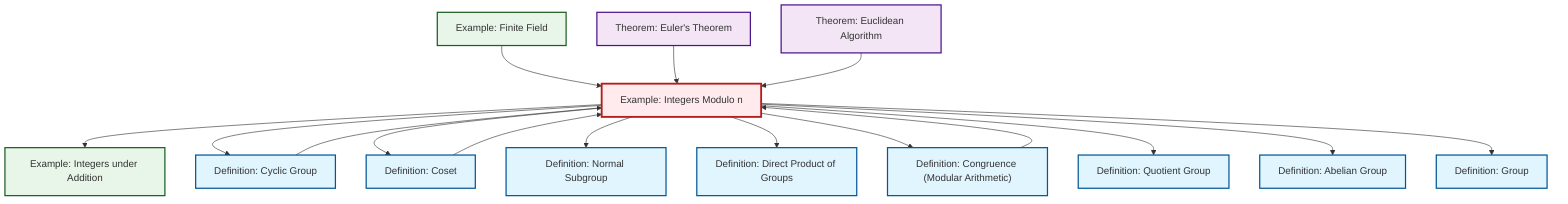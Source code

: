 graph TD
    classDef definition fill:#e1f5fe,stroke:#01579b,stroke-width:2px
    classDef theorem fill:#f3e5f5,stroke:#4a148c,stroke-width:2px
    classDef axiom fill:#fff3e0,stroke:#e65100,stroke-width:2px
    classDef example fill:#e8f5e9,stroke:#1b5e20,stroke-width:2px
    classDef current fill:#ffebee,stroke:#b71c1c,stroke-width:3px
    def-normal-subgroup["Definition: Normal Subgroup"]:::definition
    def-quotient-group["Definition: Quotient Group"]:::definition
    thm-euler["Theorem: Euler's Theorem"]:::theorem
    def-abelian-group["Definition: Abelian Group"]:::definition
    ex-integers-addition["Example: Integers under Addition"]:::example
    ex-quotient-integers-mod-n["Example: Integers Modulo n"]:::example
    def-coset["Definition: Coset"]:::definition
    ex-finite-field["Example: Finite Field"]:::example
    def-congruence["Definition: Congruence (Modular Arithmetic)"]:::definition
    def-cyclic-group["Definition: Cyclic Group"]:::definition
    def-direct-product["Definition: Direct Product of Groups"]:::definition
    def-group["Definition: Group"]:::definition
    thm-euclidean-algorithm["Theorem: Euclidean Algorithm"]:::theorem
    ex-quotient-integers-mod-n --> ex-integers-addition
    def-congruence --> ex-quotient-integers-mod-n
    ex-quotient-integers-mod-n --> def-cyclic-group
    ex-quotient-integers-mod-n --> def-coset
    ex-quotient-integers-mod-n --> def-normal-subgroup
    def-cyclic-group --> ex-quotient-integers-mod-n
    ex-quotient-integers-mod-n --> def-direct-product
    ex-finite-field --> ex-quotient-integers-mod-n
    thm-euler --> ex-quotient-integers-mod-n
    thm-euclidean-algorithm --> ex-quotient-integers-mod-n
    def-coset --> ex-quotient-integers-mod-n
    ex-quotient-integers-mod-n --> def-congruence
    ex-quotient-integers-mod-n --> def-quotient-group
    ex-quotient-integers-mod-n --> def-abelian-group
    ex-quotient-integers-mod-n --> def-group
    class ex-quotient-integers-mod-n current